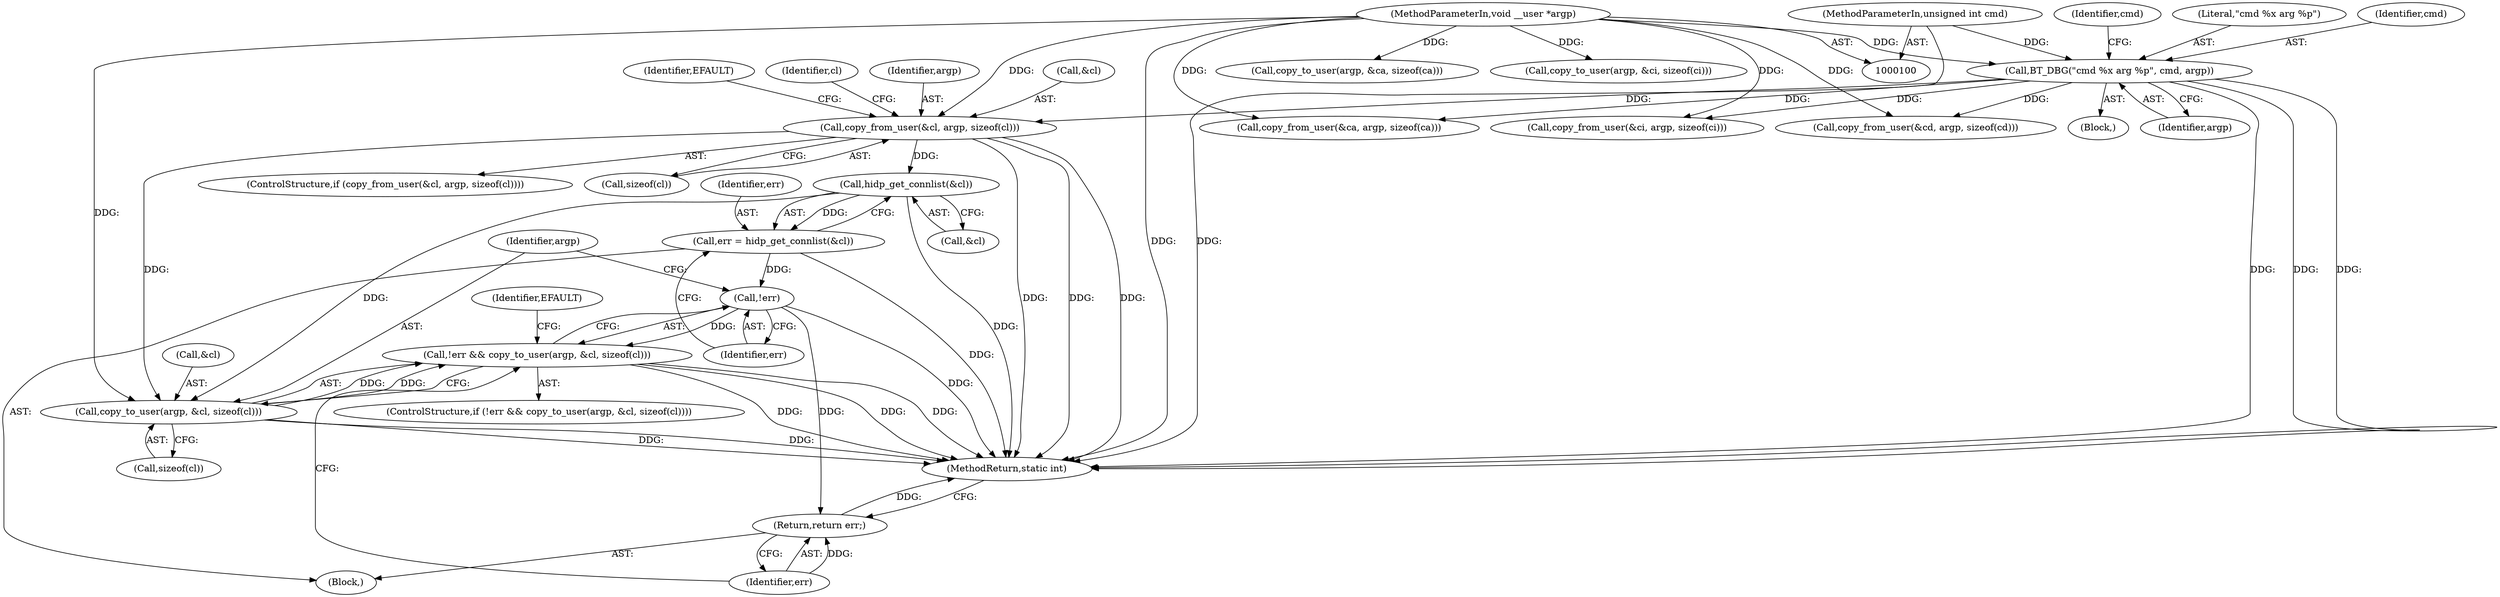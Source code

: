 digraph "0_linux_a1616a5ac99ede5d605047a9012481ce7ff18b16@API" {
"1000229" [label="(Call,copy_from_user(&cl, argp, sizeof(cl)))"];
"1000112" [label="(Call,BT_DBG(\"cmd %x arg %p\", cmd, argp))"];
"1000102" [label="(MethodParameterIn,unsigned int cmd)"];
"1000103" [label="(MethodParameterIn,void __user *argp)"];
"1000249" [label="(Call,hidp_get_connlist(&cl))"];
"1000247" [label="(Call,err = hidp_get_connlist(&cl))"];
"1000254" [label="(Call,!err)"];
"1000253" [label="(Call,!err && copy_to_user(argp, &cl, sizeof(cl)))"];
"1000265" [label="(Return,return err;)"];
"1000256" [label="(Call,copy_to_user(argp, &cl, sizeof(cl)))"];
"1000230" [label="(Call,&cl)"];
"1000112" [label="(Call,BT_DBG(\"cmd %x arg %p\", cmd, argp))"];
"1000114" [label="(Identifier,cmd)"];
"1000301" [label="(MethodReturn,static int)"];
"1000249" [label="(Call,hidp_get_connlist(&cl))"];
"1000237" [label="(Identifier,EFAULT)"];
"1000264" [label="(Identifier,EFAULT)"];
"1000118" [label="(Block,)"];
"1000228" [label="(ControlStructure,if (copy_from_user(&cl, argp, sizeof(cl))))"];
"1000232" [label="(Identifier,argp)"];
"1000102" [label="(MethodParameterIn,unsigned int cmd)"];
"1000256" [label="(Call,copy_to_user(argp, &cl, sizeof(cl)))"];
"1000233" [label="(Call,sizeof(cl))"];
"1000265" [label="(Return,return err;)"];
"1000255" [label="(Identifier,err)"];
"1000258" [label="(Call,&cl)"];
"1000252" [label="(ControlStructure,if (!err && copy_to_user(argp, &cl, sizeof(cl))))"];
"1000214" [label="(Call,copy_from_user(&cd, argp, sizeof(cd)))"];
"1000287" [label="(Call,copy_to_user(argp, &ci, sizeof(ci)))"];
"1000248" [label="(Identifier,err)"];
"1000260" [label="(Call,sizeof(cl))"];
"1000229" [label="(Call,copy_from_user(&cl, argp, sizeof(cl)))"];
"1000253" [label="(Call,!err && copy_to_user(argp, &cl, sizeof(cl)))"];
"1000117" [label="(Identifier,cmd)"];
"1000254" [label="(Call,!err)"];
"1000241" [label="(Identifier,cl)"];
"1000269" [label="(Call,copy_from_user(&ci, argp, sizeof(ci)))"];
"1000266" [label="(Identifier,err)"];
"1000247" [label="(Call,err = hidp_get_connlist(&cl))"];
"1000104" [label="(Block,)"];
"1000115" [label="(Identifier,argp)"];
"1000103" [label="(MethodParameterIn,void __user *argp)"];
"1000189" [label="(Call,copy_to_user(argp, &ca, sizeof(ca)))"];
"1000257" [label="(Identifier,argp)"];
"1000113" [label="(Literal,\"cmd %x arg %p\")"];
"1000128" [label="(Call,copy_from_user(&ca, argp, sizeof(ca)))"];
"1000250" [label="(Call,&cl)"];
"1000229" -> "1000228"  [label="AST: "];
"1000229" -> "1000233"  [label="CFG: "];
"1000230" -> "1000229"  [label="AST: "];
"1000232" -> "1000229"  [label="AST: "];
"1000233" -> "1000229"  [label="AST: "];
"1000237" -> "1000229"  [label="CFG: "];
"1000241" -> "1000229"  [label="CFG: "];
"1000229" -> "1000301"  [label="DDG: "];
"1000229" -> "1000301"  [label="DDG: "];
"1000229" -> "1000301"  [label="DDG: "];
"1000112" -> "1000229"  [label="DDG: "];
"1000103" -> "1000229"  [label="DDG: "];
"1000229" -> "1000249"  [label="DDG: "];
"1000229" -> "1000256"  [label="DDG: "];
"1000112" -> "1000104"  [label="AST: "];
"1000112" -> "1000115"  [label="CFG: "];
"1000113" -> "1000112"  [label="AST: "];
"1000114" -> "1000112"  [label="AST: "];
"1000115" -> "1000112"  [label="AST: "];
"1000117" -> "1000112"  [label="CFG: "];
"1000112" -> "1000301"  [label="DDG: "];
"1000112" -> "1000301"  [label="DDG: "];
"1000112" -> "1000301"  [label="DDG: "];
"1000102" -> "1000112"  [label="DDG: "];
"1000103" -> "1000112"  [label="DDG: "];
"1000112" -> "1000128"  [label="DDG: "];
"1000112" -> "1000214"  [label="DDG: "];
"1000112" -> "1000269"  [label="DDG: "];
"1000102" -> "1000100"  [label="AST: "];
"1000102" -> "1000301"  [label="DDG: "];
"1000103" -> "1000100"  [label="AST: "];
"1000103" -> "1000301"  [label="DDG: "];
"1000103" -> "1000128"  [label="DDG: "];
"1000103" -> "1000189"  [label="DDG: "];
"1000103" -> "1000214"  [label="DDG: "];
"1000103" -> "1000256"  [label="DDG: "];
"1000103" -> "1000269"  [label="DDG: "];
"1000103" -> "1000287"  [label="DDG: "];
"1000249" -> "1000247"  [label="AST: "];
"1000249" -> "1000250"  [label="CFG: "];
"1000250" -> "1000249"  [label="AST: "];
"1000247" -> "1000249"  [label="CFG: "];
"1000249" -> "1000301"  [label="DDG: "];
"1000249" -> "1000247"  [label="DDG: "];
"1000249" -> "1000256"  [label="DDG: "];
"1000247" -> "1000118"  [label="AST: "];
"1000248" -> "1000247"  [label="AST: "];
"1000255" -> "1000247"  [label="CFG: "];
"1000247" -> "1000301"  [label="DDG: "];
"1000247" -> "1000254"  [label="DDG: "];
"1000254" -> "1000253"  [label="AST: "];
"1000254" -> "1000255"  [label="CFG: "];
"1000255" -> "1000254"  [label="AST: "];
"1000257" -> "1000254"  [label="CFG: "];
"1000253" -> "1000254"  [label="CFG: "];
"1000254" -> "1000301"  [label="DDG: "];
"1000254" -> "1000253"  [label="DDG: "];
"1000254" -> "1000265"  [label="DDG: "];
"1000253" -> "1000252"  [label="AST: "];
"1000253" -> "1000256"  [label="CFG: "];
"1000256" -> "1000253"  [label="AST: "];
"1000264" -> "1000253"  [label="CFG: "];
"1000266" -> "1000253"  [label="CFG: "];
"1000253" -> "1000301"  [label="DDG: "];
"1000253" -> "1000301"  [label="DDG: "];
"1000253" -> "1000301"  [label="DDG: "];
"1000256" -> "1000253"  [label="DDG: "];
"1000256" -> "1000253"  [label="DDG: "];
"1000265" -> "1000118"  [label="AST: "];
"1000265" -> "1000266"  [label="CFG: "];
"1000266" -> "1000265"  [label="AST: "];
"1000301" -> "1000265"  [label="CFG: "];
"1000265" -> "1000301"  [label="DDG: "];
"1000266" -> "1000265"  [label="DDG: "];
"1000256" -> "1000260"  [label="CFG: "];
"1000257" -> "1000256"  [label="AST: "];
"1000258" -> "1000256"  [label="AST: "];
"1000260" -> "1000256"  [label="AST: "];
"1000256" -> "1000301"  [label="DDG: "];
"1000256" -> "1000301"  [label="DDG: "];
}
